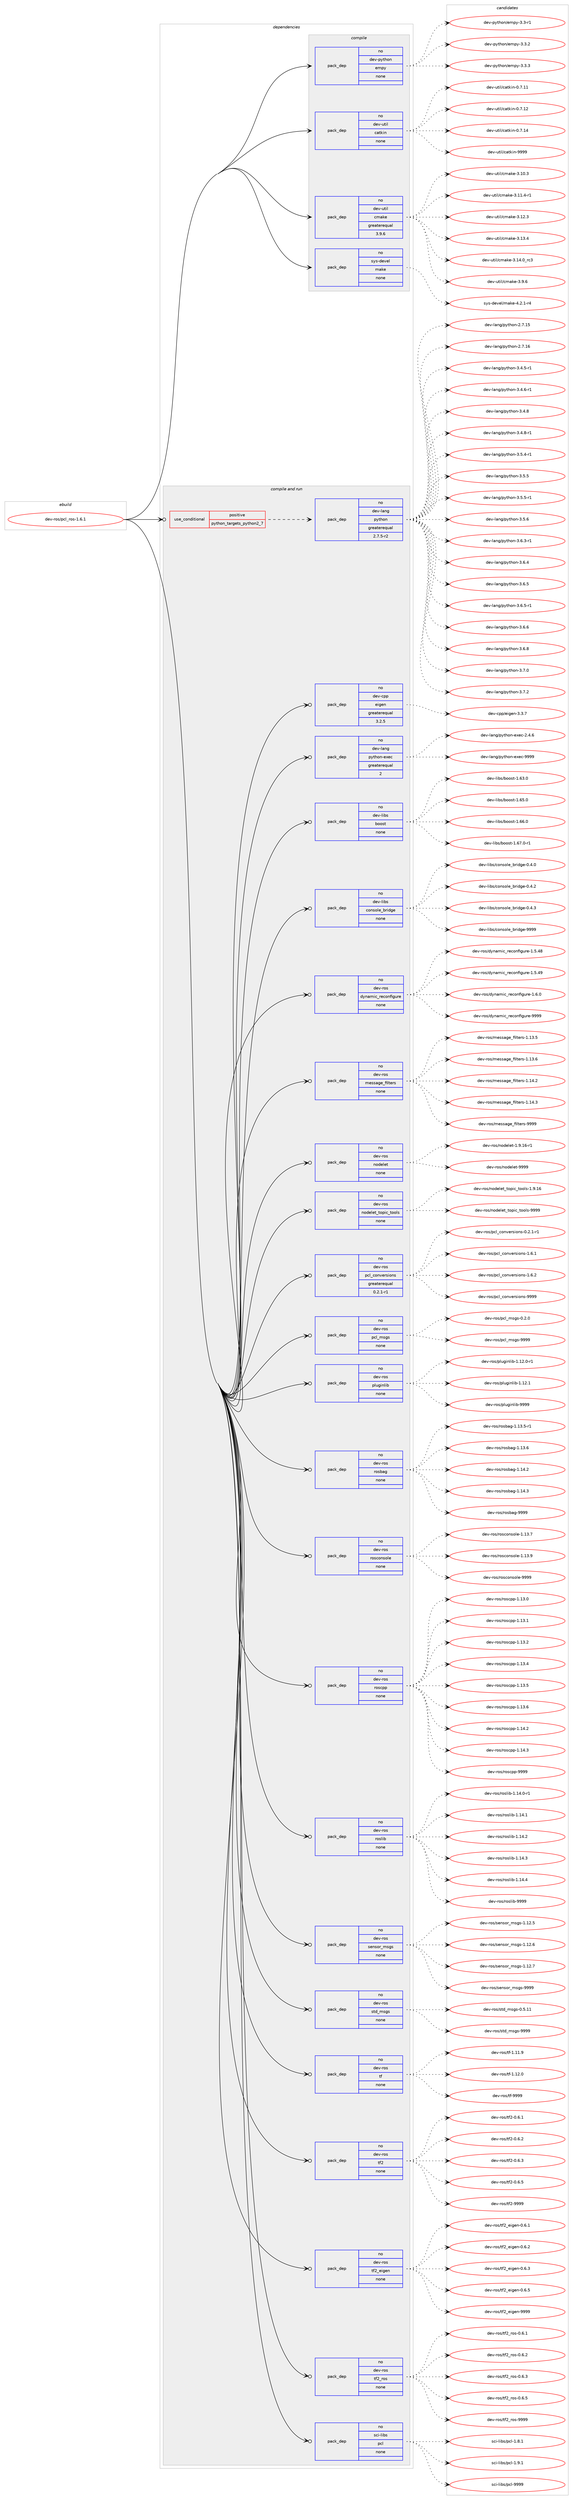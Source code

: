 digraph prolog {

# *************
# Graph options
# *************

newrank=true;
concentrate=true;
compound=true;
graph [rankdir=LR,fontname=Helvetica,fontsize=10,ranksep=1.5];#, ranksep=2.5, nodesep=0.2];
edge  [arrowhead=vee];
node  [fontname=Helvetica,fontsize=10];

# **********
# The ebuild
# **********

subgraph cluster_leftcol {
color=gray;
rank=same;
label=<<i>ebuild</i>>;
id [label="dev-ros/pcl_ros-1.6.1", color=red, width=4, href="../dev-ros/pcl_ros-1.6.1.svg"];
}

# ****************
# The dependencies
# ****************

subgraph cluster_midcol {
color=gray;
label=<<i>dependencies</i>>;
subgraph cluster_compile {
fillcolor="#eeeeee";
style=filled;
label=<<i>compile</i>>;
subgraph pack1048819 {
dependency1461537 [label=<<TABLE BORDER="0" CELLBORDER="1" CELLSPACING="0" CELLPADDING="4" WIDTH="220"><TR><TD ROWSPAN="6" CELLPADDING="30">pack_dep</TD></TR><TR><TD WIDTH="110">no</TD></TR><TR><TD>dev-python</TD></TR><TR><TD>empy</TD></TR><TR><TD>none</TD></TR><TR><TD></TD></TR></TABLE>>, shape=none, color=blue];
}
id:e -> dependency1461537:w [weight=20,style="solid",arrowhead="vee"];
subgraph pack1048820 {
dependency1461538 [label=<<TABLE BORDER="0" CELLBORDER="1" CELLSPACING="0" CELLPADDING="4" WIDTH="220"><TR><TD ROWSPAN="6" CELLPADDING="30">pack_dep</TD></TR><TR><TD WIDTH="110">no</TD></TR><TR><TD>dev-util</TD></TR><TR><TD>catkin</TD></TR><TR><TD>none</TD></TR><TR><TD></TD></TR></TABLE>>, shape=none, color=blue];
}
id:e -> dependency1461538:w [weight=20,style="solid",arrowhead="vee"];
subgraph pack1048821 {
dependency1461539 [label=<<TABLE BORDER="0" CELLBORDER="1" CELLSPACING="0" CELLPADDING="4" WIDTH="220"><TR><TD ROWSPAN="6" CELLPADDING="30">pack_dep</TD></TR><TR><TD WIDTH="110">no</TD></TR><TR><TD>dev-util</TD></TR><TR><TD>cmake</TD></TR><TR><TD>greaterequal</TD></TR><TR><TD>3.9.6</TD></TR></TABLE>>, shape=none, color=blue];
}
id:e -> dependency1461539:w [weight=20,style="solid",arrowhead="vee"];
subgraph pack1048822 {
dependency1461540 [label=<<TABLE BORDER="0" CELLBORDER="1" CELLSPACING="0" CELLPADDING="4" WIDTH="220"><TR><TD ROWSPAN="6" CELLPADDING="30">pack_dep</TD></TR><TR><TD WIDTH="110">no</TD></TR><TR><TD>sys-devel</TD></TR><TR><TD>make</TD></TR><TR><TD>none</TD></TR><TR><TD></TD></TR></TABLE>>, shape=none, color=blue];
}
id:e -> dependency1461540:w [weight=20,style="solid",arrowhead="vee"];
}
subgraph cluster_compileandrun {
fillcolor="#eeeeee";
style=filled;
label=<<i>compile and run</i>>;
subgraph cond389328 {
dependency1461541 [label=<<TABLE BORDER="0" CELLBORDER="1" CELLSPACING="0" CELLPADDING="4"><TR><TD ROWSPAN="3" CELLPADDING="10">use_conditional</TD></TR><TR><TD>positive</TD></TR><TR><TD>python_targets_python2_7</TD></TR></TABLE>>, shape=none, color=red];
subgraph pack1048823 {
dependency1461542 [label=<<TABLE BORDER="0" CELLBORDER="1" CELLSPACING="0" CELLPADDING="4" WIDTH="220"><TR><TD ROWSPAN="6" CELLPADDING="30">pack_dep</TD></TR><TR><TD WIDTH="110">no</TD></TR><TR><TD>dev-lang</TD></TR><TR><TD>python</TD></TR><TR><TD>greaterequal</TD></TR><TR><TD>2.7.5-r2</TD></TR></TABLE>>, shape=none, color=blue];
}
dependency1461541:e -> dependency1461542:w [weight=20,style="dashed",arrowhead="vee"];
}
id:e -> dependency1461541:w [weight=20,style="solid",arrowhead="odotvee"];
subgraph pack1048824 {
dependency1461543 [label=<<TABLE BORDER="0" CELLBORDER="1" CELLSPACING="0" CELLPADDING="4" WIDTH="220"><TR><TD ROWSPAN="6" CELLPADDING="30">pack_dep</TD></TR><TR><TD WIDTH="110">no</TD></TR><TR><TD>dev-cpp</TD></TR><TR><TD>eigen</TD></TR><TR><TD>greaterequal</TD></TR><TR><TD>3.2.5</TD></TR></TABLE>>, shape=none, color=blue];
}
id:e -> dependency1461543:w [weight=20,style="solid",arrowhead="odotvee"];
subgraph pack1048825 {
dependency1461544 [label=<<TABLE BORDER="0" CELLBORDER="1" CELLSPACING="0" CELLPADDING="4" WIDTH="220"><TR><TD ROWSPAN="6" CELLPADDING="30">pack_dep</TD></TR><TR><TD WIDTH="110">no</TD></TR><TR><TD>dev-lang</TD></TR><TR><TD>python-exec</TD></TR><TR><TD>greaterequal</TD></TR><TR><TD>2</TD></TR></TABLE>>, shape=none, color=blue];
}
id:e -> dependency1461544:w [weight=20,style="solid",arrowhead="odotvee"];
subgraph pack1048826 {
dependency1461545 [label=<<TABLE BORDER="0" CELLBORDER="1" CELLSPACING="0" CELLPADDING="4" WIDTH="220"><TR><TD ROWSPAN="6" CELLPADDING="30">pack_dep</TD></TR><TR><TD WIDTH="110">no</TD></TR><TR><TD>dev-libs</TD></TR><TR><TD>boost</TD></TR><TR><TD>none</TD></TR><TR><TD></TD></TR></TABLE>>, shape=none, color=blue];
}
id:e -> dependency1461545:w [weight=20,style="solid",arrowhead="odotvee"];
subgraph pack1048827 {
dependency1461546 [label=<<TABLE BORDER="0" CELLBORDER="1" CELLSPACING="0" CELLPADDING="4" WIDTH="220"><TR><TD ROWSPAN="6" CELLPADDING="30">pack_dep</TD></TR><TR><TD WIDTH="110">no</TD></TR><TR><TD>dev-libs</TD></TR><TR><TD>console_bridge</TD></TR><TR><TD>none</TD></TR><TR><TD></TD></TR></TABLE>>, shape=none, color=blue];
}
id:e -> dependency1461546:w [weight=20,style="solid",arrowhead="odotvee"];
subgraph pack1048828 {
dependency1461547 [label=<<TABLE BORDER="0" CELLBORDER="1" CELLSPACING="0" CELLPADDING="4" WIDTH="220"><TR><TD ROWSPAN="6" CELLPADDING="30">pack_dep</TD></TR><TR><TD WIDTH="110">no</TD></TR><TR><TD>dev-ros</TD></TR><TR><TD>dynamic_reconfigure</TD></TR><TR><TD>none</TD></TR><TR><TD></TD></TR></TABLE>>, shape=none, color=blue];
}
id:e -> dependency1461547:w [weight=20,style="solid",arrowhead="odotvee"];
subgraph pack1048829 {
dependency1461548 [label=<<TABLE BORDER="0" CELLBORDER="1" CELLSPACING="0" CELLPADDING="4" WIDTH="220"><TR><TD ROWSPAN="6" CELLPADDING="30">pack_dep</TD></TR><TR><TD WIDTH="110">no</TD></TR><TR><TD>dev-ros</TD></TR><TR><TD>message_filters</TD></TR><TR><TD>none</TD></TR><TR><TD></TD></TR></TABLE>>, shape=none, color=blue];
}
id:e -> dependency1461548:w [weight=20,style="solid",arrowhead="odotvee"];
subgraph pack1048830 {
dependency1461549 [label=<<TABLE BORDER="0" CELLBORDER="1" CELLSPACING="0" CELLPADDING="4" WIDTH="220"><TR><TD ROWSPAN="6" CELLPADDING="30">pack_dep</TD></TR><TR><TD WIDTH="110">no</TD></TR><TR><TD>dev-ros</TD></TR><TR><TD>nodelet</TD></TR><TR><TD>none</TD></TR><TR><TD></TD></TR></TABLE>>, shape=none, color=blue];
}
id:e -> dependency1461549:w [weight=20,style="solid",arrowhead="odotvee"];
subgraph pack1048831 {
dependency1461550 [label=<<TABLE BORDER="0" CELLBORDER="1" CELLSPACING="0" CELLPADDING="4" WIDTH="220"><TR><TD ROWSPAN="6" CELLPADDING="30">pack_dep</TD></TR><TR><TD WIDTH="110">no</TD></TR><TR><TD>dev-ros</TD></TR><TR><TD>nodelet_topic_tools</TD></TR><TR><TD>none</TD></TR><TR><TD></TD></TR></TABLE>>, shape=none, color=blue];
}
id:e -> dependency1461550:w [weight=20,style="solid",arrowhead="odotvee"];
subgraph pack1048832 {
dependency1461551 [label=<<TABLE BORDER="0" CELLBORDER="1" CELLSPACING="0" CELLPADDING="4" WIDTH="220"><TR><TD ROWSPAN="6" CELLPADDING="30">pack_dep</TD></TR><TR><TD WIDTH="110">no</TD></TR><TR><TD>dev-ros</TD></TR><TR><TD>pcl_conversions</TD></TR><TR><TD>greaterequal</TD></TR><TR><TD>0.2.1-r1</TD></TR></TABLE>>, shape=none, color=blue];
}
id:e -> dependency1461551:w [weight=20,style="solid",arrowhead="odotvee"];
subgraph pack1048833 {
dependency1461552 [label=<<TABLE BORDER="0" CELLBORDER="1" CELLSPACING="0" CELLPADDING="4" WIDTH="220"><TR><TD ROWSPAN="6" CELLPADDING="30">pack_dep</TD></TR><TR><TD WIDTH="110">no</TD></TR><TR><TD>dev-ros</TD></TR><TR><TD>pcl_msgs</TD></TR><TR><TD>none</TD></TR><TR><TD></TD></TR></TABLE>>, shape=none, color=blue];
}
id:e -> dependency1461552:w [weight=20,style="solid",arrowhead="odotvee"];
subgraph pack1048834 {
dependency1461553 [label=<<TABLE BORDER="0" CELLBORDER="1" CELLSPACING="0" CELLPADDING="4" WIDTH="220"><TR><TD ROWSPAN="6" CELLPADDING="30">pack_dep</TD></TR><TR><TD WIDTH="110">no</TD></TR><TR><TD>dev-ros</TD></TR><TR><TD>pluginlib</TD></TR><TR><TD>none</TD></TR><TR><TD></TD></TR></TABLE>>, shape=none, color=blue];
}
id:e -> dependency1461553:w [weight=20,style="solid",arrowhead="odotvee"];
subgraph pack1048835 {
dependency1461554 [label=<<TABLE BORDER="0" CELLBORDER="1" CELLSPACING="0" CELLPADDING="4" WIDTH="220"><TR><TD ROWSPAN="6" CELLPADDING="30">pack_dep</TD></TR><TR><TD WIDTH="110">no</TD></TR><TR><TD>dev-ros</TD></TR><TR><TD>rosbag</TD></TR><TR><TD>none</TD></TR><TR><TD></TD></TR></TABLE>>, shape=none, color=blue];
}
id:e -> dependency1461554:w [weight=20,style="solid",arrowhead="odotvee"];
subgraph pack1048836 {
dependency1461555 [label=<<TABLE BORDER="0" CELLBORDER="1" CELLSPACING="0" CELLPADDING="4" WIDTH="220"><TR><TD ROWSPAN="6" CELLPADDING="30">pack_dep</TD></TR><TR><TD WIDTH="110">no</TD></TR><TR><TD>dev-ros</TD></TR><TR><TD>rosconsole</TD></TR><TR><TD>none</TD></TR><TR><TD></TD></TR></TABLE>>, shape=none, color=blue];
}
id:e -> dependency1461555:w [weight=20,style="solid",arrowhead="odotvee"];
subgraph pack1048837 {
dependency1461556 [label=<<TABLE BORDER="0" CELLBORDER="1" CELLSPACING="0" CELLPADDING="4" WIDTH="220"><TR><TD ROWSPAN="6" CELLPADDING="30">pack_dep</TD></TR><TR><TD WIDTH="110">no</TD></TR><TR><TD>dev-ros</TD></TR><TR><TD>roscpp</TD></TR><TR><TD>none</TD></TR><TR><TD></TD></TR></TABLE>>, shape=none, color=blue];
}
id:e -> dependency1461556:w [weight=20,style="solid",arrowhead="odotvee"];
subgraph pack1048838 {
dependency1461557 [label=<<TABLE BORDER="0" CELLBORDER="1" CELLSPACING="0" CELLPADDING="4" WIDTH="220"><TR><TD ROWSPAN="6" CELLPADDING="30">pack_dep</TD></TR><TR><TD WIDTH="110">no</TD></TR><TR><TD>dev-ros</TD></TR><TR><TD>roslib</TD></TR><TR><TD>none</TD></TR><TR><TD></TD></TR></TABLE>>, shape=none, color=blue];
}
id:e -> dependency1461557:w [weight=20,style="solid",arrowhead="odotvee"];
subgraph pack1048839 {
dependency1461558 [label=<<TABLE BORDER="0" CELLBORDER="1" CELLSPACING="0" CELLPADDING="4" WIDTH="220"><TR><TD ROWSPAN="6" CELLPADDING="30">pack_dep</TD></TR><TR><TD WIDTH="110">no</TD></TR><TR><TD>dev-ros</TD></TR><TR><TD>sensor_msgs</TD></TR><TR><TD>none</TD></TR><TR><TD></TD></TR></TABLE>>, shape=none, color=blue];
}
id:e -> dependency1461558:w [weight=20,style="solid",arrowhead="odotvee"];
subgraph pack1048840 {
dependency1461559 [label=<<TABLE BORDER="0" CELLBORDER="1" CELLSPACING="0" CELLPADDING="4" WIDTH="220"><TR><TD ROWSPAN="6" CELLPADDING="30">pack_dep</TD></TR><TR><TD WIDTH="110">no</TD></TR><TR><TD>dev-ros</TD></TR><TR><TD>std_msgs</TD></TR><TR><TD>none</TD></TR><TR><TD></TD></TR></TABLE>>, shape=none, color=blue];
}
id:e -> dependency1461559:w [weight=20,style="solid",arrowhead="odotvee"];
subgraph pack1048841 {
dependency1461560 [label=<<TABLE BORDER="0" CELLBORDER="1" CELLSPACING="0" CELLPADDING="4" WIDTH="220"><TR><TD ROWSPAN="6" CELLPADDING="30">pack_dep</TD></TR><TR><TD WIDTH="110">no</TD></TR><TR><TD>dev-ros</TD></TR><TR><TD>tf</TD></TR><TR><TD>none</TD></TR><TR><TD></TD></TR></TABLE>>, shape=none, color=blue];
}
id:e -> dependency1461560:w [weight=20,style="solid",arrowhead="odotvee"];
subgraph pack1048842 {
dependency1461561 [label=<<TABLE BORDER="0" CELLBORDER="1" CELLSPACING="0" CELLPADDING="4" WIDTH="220"><TR><TD ROWSPAN="6" CELLPADDING="30">pack_dep</TD></TR><TR><TD WIDTH="110">no</TD></TR><TR><TD>dev-ros</TD></TR><TR><TD>tf2</TD></TR><TR><TD>none</TD></TR><TR><TD></TD></TR></TABLE>>, shape=none, color=blue];
}
id:e -> dependency1461561:w [weight=20,style="solid",arrowhead="odotvee"];
subgraph pack1048843 {
dependency1461562 [label=<<TABLE BORDER="0" CELLBORDER="1" CELLSPACING="0" CELLPADDING="4" WIDTH="220"><TR><TD ROWSPAN="6" CELLPADDING="30">pack_dep</TD></TR><TR><TD WIDTH="110">no</TD></TR><TR><TD>dev-ros</TD></TR><TR><TD>tf2_eigen</TD></TR><TR><TD>none</TD></TR><TR><TD></TD></TR></TABLE>>, shape=none, color=blue];
}
id:e -> dependency1461562:w [weight=20,style="solid",arrowhead="odotvee"];
subgraph pack1048844 {
dependency1461563 [label=<<TABLE BORDER="0" CELLBORDER="1" CELLSPACING="0" CELLPADDING="4" WIDTH="220"><TR><TD ROWSPAN="6" CELLPADDING="30">pack_dep</TD></TR><TR><TD WIDTH="110">no</TD></TR><TR><TD>dev-ros</TD></TR><TR><TD>tf2_ros</TD></TR><TR><TD>none</TD></TR><TR><TD></TD></TR></TABLE>>, shape=none, color=blue];
}
id:e -> dependency1461563:w [weight=20,style="solid",arrowhead="odotvee"];
subgraph pack1048845 {
dependency1461564 [label=<<TABLE BORDER="0" CELLBORDER="1" CELLSPACING="0" CELLPADDING="4" WIDTH="220"><TR><TD ROWSPAN="6" CELLPADDING="30">pack_dep</TD></TR><TR><TD WIDTH="110">no</TD></TR><TR><TD>sci-libs</TD></TR><TR><TD>pcl</TD></TR><TR><TD>none</TD></TR><TR><TD></TD></TR></TABLE>>, shape=none, color=blue];
}
id:e -> dependency1461564:w [weight=20,style="solid",arrowhead="odotvee"];
}
subgraph cluster_run {
fillcolor="#eeeeee";
style=filled;
label=<<i>run</i>>;
}
}

# **************
# The candidates
# **************

subgraph cluster_choices {
rank=same;
color=gray;
label=<<i>candidates</i>>;

subgraph choice1048819 {
color=black;
nodesep=1;
choice1001011184511212111610411111047101109112121455146514511449 [label="dev-python/empy-3.3-r1", color=red, width=4,href="../dev-python/empy-3.3-r1.svg"];
choice1001011184511212111610411111047101109112121455146514650 [label="dev-python/empy-3.3.2", color=red, width=4,href="../dev-python/empy-3.3.2.svg"];
choice1001011184511212111610411111047101109112121455146514651 [label="dev-python/empy-3.3.3", color=red, width=4,href="../dev-python/empy-3.3.3.svg"];
dependency1461537:e -> choice1001011184511212111610411111047101109112121455146514511449:w [style=dotted,weight="100"];
dependency1461537:e -> choice1001011184511212111610411111047101109112121455146514650:w [style=dotted,weight="100"];
dependency1461537:e -> choice1001011184511212111610411111047101109112121455146514651:w [style=dotted,weight="100"];
}
subgraph choice1048820 {
color=black;
nodesep=1;
choice1001011184511711610510847999711610710511045484655464949 [label="dev-util/catkin-0.7.11", color=red, width=4,href="../dev-util/catkin-0.7.11.svg"];
choice1001011184511711610510847999711610710511045484655464950 [label="dev-util/catkin-0.7.12", color=red, width=4,href="../dev-util/catkin-0.7.12.svg"];
choice1001011184511711610510847999711610710511045484655464952 [label="dev-util/catkin-0.7.14", color=red, width=4,href="../dev-util/catkin-0.7.14.svg"];
choice100101118451171161051084799971161071051104557575757 [label="dev-util/catkin-9999", color=red, width=4,href="../dev-util/catkin-9999.svg"];
dependency1461538:e -> choice1001011184511711610510847999711610710511045484655464949:w [style=dotted,weight="100"];
dependency1461538:e -> choice1001011184511711610510847999711610710511045484655464950:w [style=dotted,weight="100"];
dependency1461538:e -> choice1001011184511711610510847999711610710511045484655464952:w [style=dotted,weight="100"];
dependency1461538:e -> choice100101118451171161051084799971161071051104557575757:w [style=dotted,weight="100"];
}
subgraph choice1048821 {
color=black;
nodesep=1;
choice1001011184511711610510847991099710710145514649484651 [label="dev-util/cmake-3.10.3", color=red, width=4,href="../dev-util/cmake-3.10.3.svg"];
choice10010111845117116105108479910997107101455146494946524511449 [label="dev-util/cmake-3.11.4-r1", color=red, width=4,href="../dev-util/cmake-3.11.4-r1.svg"];
choice1001011184511711610510847991099710710145514649504651 [label="dev-util/cmake-3.12.3", color=red, width=4,href="../dev-util/cmake-3.12.3.svg"];
choice1001011184511711610510847991099710710145514649514652 [label="dev-util/cmake-3.13.4", color=red, width=4,href="../dev-util/cmake-3.13.4.svg"];
choice1001011184511711610510847991099710710145514649524648951149951 [label="dev-util/cmake-3.14.0_rc3", color=red, width=4,href="../dev-util/cmake-3.14.0_rc3.svg"];
choice10010111845117116105108479910997107101455146574654 [label="dev-util/cmake-3.9.6", color=red, width=4,href="../dev-util/cmake-3.9.6.svg"];
dependency1461539:e -> choice1001011184511711610510847991099710710145514649484651:w [style=dotted,weight="100"];
dependency1461539:e -> choice10010111845117116105108479910997107101455146494946524511449:w [style=dotted,weight="100"];
dependency1461539:e -> choice1001011184511711610510847991099710710145514649504651:w [style=dotted,weight="100"];
dependency1461539:e -> choice1001011184511711610510847991099710710145514649514652:w [style=dotted,weight="100"];
dependency1461539:e -> choice1001011184511711610510847991099710710145514649524648951149951:w [style=dotted,weight="100"];
dependency1461539:e -> choice10010111845117116105108479910997107101455146574654:w [style=dotted,weight="100"];
}
subgraph choice1048822 {
color=black;
nodesep=1;
choice1151211154510010111810110847109971071014552465046494511452 [label="sys-devel/make-4.2.1-r4", color=red, width=4,href="../sys-devel/make-4.2.1-r4.svg"];
dependency1461540:e -> choice1151211154510010111810110847109971071014552465046494511452:w [style=dotted,weight="100"];
}
subgraph choice1048823 {
color=black;
nodesep=1;
choice10010111845108971101034711212111610411111045504655464953 [label="dev-lang/python-2.7.15", color=red, width=4,href="../dev-lang/python-2.7.15.svg"];
choice10010111845108971101034711212111610411111045504655464954 [label="dev-lang/python-2.7.16", color=red, width=4,href="../dev-lang/python-2.7.16.svg"];
choice1001011184510897110103471121211161041111104551465246534511449 [label="dev-lang/python-3.4.5-r1", color=red, width=4,href="../dev-lang/python-3.4.5-r1.svg"];
choice1001011184510897110103471121211161041111104551465246544511449 [label="dev-lang/python-3.4.6-r1", color=red, width=4,href="../dev-lang/python-3.4.6-r1.svg"];
choice100101118451089711010347112121116104111110455146524656 [label="dev-lang/python-3.4.8", color=red, width=4,href="../dev-lang/python-3.4.8.svg"];
choice1001011184510897110103471121211161041111104551465246564511449 [label="dev-lang/python-3.4.8-r1", color=red, width=4,href="../dev-lang/python-3.4.8-r1.svg"];
choice1001011184510897110103471121211161041111104551465346524511449 [label="dev-lang/python-3.5.4-r1", color=red, width=4,href="../dev-lang/python-3.5.4-r1.svg"];
choice100101118451089711010347112121116104111110455146534653 [label="dev-lang/python-3.5.5", color=red, width=4,href="../dev-lang/python-3.5.5.svg"];
choice1001011184510897110103471121211161041111104551465346534511449 [label="dev-lang/python-3.5.5-r1", color=red, width=4,href="../dev-lang/python-3.5.5-r1.svg"];
choice100101118451089711010347112121116104111110455146534654 [label="dev-lang/python-3.5.6", color=red, width=4,href="../dev-lang/python-3.5.6.svg"];
choice1001011184510897110103471121211161041111104551465446514511449 [label="dev-lang/python-3.6.3-r1", color=red, width=4,href="../dev-lang/python-3.6.3-r1.svg"];
choice100101118451089711010347112121116104111110455146544652 [label="dev-lang/python-3.6.4", color=red, width=4,href="../dev-lang/python-3.6.4.svg"];
choice100101118451089711010347112121116104111110455146544653 [label="dev-lang/python-3.6.5", color=red, width=4,href="../dev-lang/python-3.6.5.svg"];
choice1001011184510897110103471121211161041111104551465446534511449 [label="dev-lang/python-3.6.5-r1", color=red, width=4,href="../dev-lang/python-3.6.5-r1.svg"];
choice100101118451089711010347112121116104111110455146544654 [label="dev-lang/python-3.6.6", color=red, width=4,href="../dev-lang/python-3.6.6.svg"];
choice100101118451089711010347112121116104111110455146544656 [label="dev-lang/python-3.6.8", color=red, width=4,href="../dev-lang/python-3.6.8.svg"];
choice100101118451089711010347112121116104111110455146554648 [label="dev-lang/python-3.7.0", color=red, width=4,href="../dev-lang/python-3.7.0.svg"];
choice100101118451089711010347112121116104111110455146554650 [label="dev-lang/python-3.7.2", color=red, width=4,href="../dev-lang/python-3.7.2.svg"];
dependency1461542:e -> choice10010111845108971101034711212111610411111045504655464953:w [style=dotted,weight="100"];
dependency1461542:e -> choice10010111845108971101034711212111610411111045504655464954:w [style=dotted,weight="100"];
dependency1461542:e -> choice1001011184510897110103471121211161041111104551465246534511449:w [style=dotted,weight="100"];
dependency1461542:e -> choice1001011184510897110103471121211161041111104551465246544511449:w [style=dotted,weight="100"];
dependency1461542:e -> choice100101118451089711010347112121116104111110455146524656:w [style=dotted,weight="100"];
dependency1461542:e -> choice1001011184510897110103471121211161041111104551465246564511449:w [style=dotted,weight="100"];
dependency1461542:e -> choice1001011184510897110103471121211161041111104551465346524511449:w [style=dotted,weight="100"];
dependency1461542:e -> choice100101118451089711010347112121116104111110455146534653:w [style=dotted,weight="100"];
dependency1461542:e -> choice1001011184510897110103471121211161041111104551465346534511449:w [style=dotted,weight="100"];
dependency1461542:e -> choice100101118451089711010347112121116104111110455146534654:w [style=dotted,weight="100"];
dependency1461542:e -> choice1001011184510897110103471121211161041111104551465446514511449:w [style=dotted,weight="100"];
dependency1461542:e -> choice100101118451089711010347112121116104111110455146544652:w [style=dotted,weight="100"];
dependency1461542:e -> choice100101118451089711010347112121116104111110455146544653:w [style=dotted,weight="100"];
dependency1461542:e -> choice1001011184510897110103471121211161041111104551465446534511449:w [style=dotted,weight="100"];
dependency1461542:e -> choice100101118451089711010347112121116104111110455146544654:w [style=dotted,weight="100"];
dependency1461542:e -> choice100101118451089711010347112121116104111110455146544656:w [style=dotted,weight="100"];
dependency1461542:e -> choice100101118451089711010347112121116104111110455146554648:w [style=dotted,weight="100"];
dependency1461542:e -> choice100101118451089711010347112121116104111110455146554650:w [style=dotted,weight="100"];
}
subgraph choice1048824 {
color=black;
nodesep=1;
choice100101118459911211247101105103101110455146514655 [label="dev-cpp/eigen-3.3.7", color=red, width=4,href="../dev-cpp/eigen-3.3.7.svg"];
dependency1461543:e -> choice100101118459911211247101105103101110455146514655:w [style=dotted,weight="100"];
}
subgraph choice1048825 {
color=black;
nodesep=1;
choice1001011184510897110103471121211161041111104510112010199455046524654 [label="dev-lang/python-exec-2.4.6", color=red, width=4,href="../dev-lang/python-exec-2.4.6.svg"];
choice10010111845108971101034711212111610411111045101120101994557575757 [label="dev-lang/python-exec-9999", color=red, width=4,href="../dev-lang/python-exec-9999.svg"];
dependency1461544:e -> choice1001011184510897110103471121211161041111104510112010199455046524654:w [style=dotted,weight="100"];
dependency1461544:e -> choice10010111845108971101034711212111610411111045101120101994557575757:w [style=dotted,weight="100"];
}
subgraph choice1048826 {
color=black;
nodesep=1;
choice1001011184510810598115479811111111511645494654514648 [label="dev-libs/boost-1.63.0", color=red, width=4,href="../dev-libs/boost-1.63.0.svg"];
choice1001011184510810598115479811111111511645494654534648 [label="dev-libs/boost-1.65.0", color=red, width=4,href="../dev-libs/boost-1.65.0.svg"];
choice1001011184510810598115479811111111511645494654544648 [label="dev-libs/boost-1.66.0", color=red, width=4,href="../dev-libs/boost-1.66.0.svg"];
choice10010111845108105981154798111111115116454946545546484511449 [label="dev-libs/boost-1.67.0-r1", color=red, width=4,href="../dev-libs/boost-1.67.0-r1.svg"];
dependency1461545:e -> choice1001011184510810598115479811111111511645494654514648:w [style=dotted,weight="100"];
dependency1461545:e -> choice1001011184510810598115479811111111511645494654534648:w [style=dotted,weight="100"];
dependency1461545:e -> choice1001011184510810598115479811111111511645494654544648:w [style=dotted,weight="100"];
dependency1461545:e -> choice10010111845108105981154798111111115116454946545546484511449:w [style=dotted,weight="100"];
}
subgraph choice1048827 {
color=black;
nodesep=1;
choice100101118451081059811547991111101151111081019598114105100103101454846524648 [label="dev-libs/console_bridge-0.4.0", color=red, width=4,href="../dev-libs/console_bridge-0.4.0.svg"];
choice100101118451081059811547991111101151111081019598114105100103101454846524650 [label="dev-libs/console_bridge-0.4.2", color=red, width=4,href="../dev-libs/console_bridge-0.4.2.svg"];
choice100101118451081059811547991111101151111081019598114105100103101454846524651 [label="dev-libs/console_bridge-0.4.3", color=red, width=4,href="../dev-libs/console_bridge-0.4.3.svg"];
choice1001011184510810598115479911111011511110810195981141051001031014557575757 [label="dev-libs/console_bridge-9999", color=red, width=4,href="../dev-libs/console_bridge-9999.svg"];
dependency1461546:e -> choice100101118451081059811547991111101151111081019598114105100103101454846524648:w [style=dotted,weight="100"];
dependency1461546:e -> choice100101118451081059811547991111101151111081019598114105100103101454846524650:w [style=dotted,weight="100"];
dependency1461546:e -> choice100101118451081059811547991111101151111081019598114105100103101454846524651:w [style=dotted,weight="100"];
dependency1461546:e -> choice1001011184510810598115479911111011511110810195981141051001031014557575757:w [style=dotted,weight="100"];
}
subgraph choice1048828 {
color=black;
nodesep=1;
choice10010111845114111115471001211109710910599951141019911111010210510311711410145494653465256 [label="dev-ros/dynamic_reconfigure-1.5.48", color=red, width=4,href="../dev-ros/dynamic_reconfigure-1.5.48.svg"];
choice10010111845114111115471001211109710910599951141019911111010210510311711410145494653465257 [label="dev-ros/dynamic_reconfigure-1.5.49", color=red, width=4,href="../dev-ros/dynamic_reconfigure-1.5.49.svg"];
choice100101118451141111154710012111097109105999511410199111110102105103117114101454946544648 [label="dev-ros/dynamic_reconfigure-1.6.0", color=red, width=4,href="../dev-ros/dynamic_reconfigure-1.6.0.svg"];
choice1001011184511411111547100121110971091059995114101991111101021051031171141014557575757 [label="dev-ros/dynamic_reconfigure-9999", color=red, width=4,href="../dev-ros/dynamic_reconfigure-9999.svg"];
dependency1461547:e -> choice10010111845114111115471001211109710910599951141019911111010210510311711410145494653465256:w [style=dotted,weight="100"];
dependency1461547:e -> choice10010111845114111115471001211109710910599951141019911111010210510311711410145494653465257:w [style=dotted,weight="100"];
dependency1461547:e -> choice100101118451141111154710012111097109105999511410199111110102105103117114101454946544648:w [style=dotted,weight="100"];
dependency1461547:e -> choice1001011184511411111547100121110971091059995114101991111101021051031171141014557575757:w [style=dotted,weight="100"];
}
subgraph choice1048829 {
color=black;
nodesep=1;
choice1001011184511411111547109101115115971031019510210510811610111411545494649514653 [label="dev-ros/message_filters-1.13.5", color=red, width=4,href="../dev-ros/message_filters-1.13.5.svg"];
choice1001011184511411111547109101115115971031019510210510811610111411545494649514654 [label="dev-ros/message_filters-1.13.6", color=red, width=4,href="../dev-ros/message_filters-1.13.6.svg"];
choice1001011184511411111547109101115115971031019510210510811610111411545494649524650 [label="dev-ros/message_filters-1.14.2", color=red, width=4,href="../dev-ros/message_filters-1.14.2.svg"];
choice1001011184511411111547109101115115971031019510210510811610111411545494649524651 [label="dev-ros/message_filters-1.14.3", color=red, width=4,href="../dev-ros/message_filters-1.14.3.svg"];
choice100101118451141111154710910111511597103101951021051081161011141154557575757 [label="dev-ros/message_filters-9999", color=red, width=4,href="../dev-ros/message_filters-9999.svg"];
dependency1461548:e -> choice1001011184511411111547109101115115971031019510210510811610111411545494649514653:w [style=dotted,weight="100"];
dependency1461548:e -> choice1001011184511411111547109101115115971031019510210510811610111411545494649514654:w [style=dotted,weight="100"];
dependency1461548:e -> choice1001011184511411111547109101115115971031019510210510811610111411545494649524650:w [style=dotted,weight="100"];
dependency1461548:e -> choice1001011184511411111547109101115115971031019510210510811610111411545494649524651:w [style=dotted,weight="100"];
dependency1461548:e -> choice100101118451141111154710910111511597103101951021051081161011141154557575757:w [style=dotted,weight="100"];
}
subgraph choice1048830 {
color=black;
nodesep=1;
choice1001011184511411111547110111100101108101116454946574649544511449 [label="dev-ros/nodelet-1.9.16-r1", color=red, width=4,href="../dev-ros/nodelet-1.9.16-r1.svg"];
choice10010111845114111115471101111001011081011164557575757 [label="dev-ros/nodelet-9999", color=red, width=4,href="../dev-ros/nodelet-9999.svg"];
dependency1461549:e -> choice1001011184511411111547110111100101108101116454946574649544511449:w [style=dotted,weight="100"];
dependency1461549:e -> choice10010111845114111115471101111001011081011164557575757:w [style=dotted,weight="100"];
}
subgraph choice1048831 {
color=black;
nodesep=1;
choice100101118451141111154711011110010110810111695116111112105999511611111110811545494657464954 [label="dev-ros/nodelet_topic_tools-1.9.16", color=red, width=4,href="../dev-ros/nodelet_topic_tools-1.9.16.svg"];
choice10010111845114111115471101111001011081011169511611111210599951161111111081154557575757 [label="dev-ros/nodelet_topic_tools-9999", color=red, width=4,href="../dev-ros/nodelet_topic_tools-9999.svg"];
dependency1461550:e -> choice100101118451141111154711011110010110810111695116111112105999511611111110811545494657464954:w [style=dotted,weight="100"];
dependency1461550:e -> choice10010111845114111115471101111001011081011169511611111210599951161111111081154557575757:w [style=dotted,weight="100"];
}
subgraph choice1048832 {
color=black;
nodesep=1;
choice10010111845114111115471129910895991111101181011141151051111101154548465046494511449 [label="dev-ros/pcl_conversions-0.2.1-r1", color=red, width=4,href="../dev-ros/pcl_conversions-0.2.1-r1.svg"];
choice1001011184511411111547112991089599111110118101114115105111110115454946544649 [label="dev-ros/pcl_conversions-1.6.1", color=red, width=4,href="../dev-ros/pcl_conversions-1.6.1.svg"];
choice1001011184511411111547112991089599111110118101114115105111110115454946544650 [label="dev-ros/pcl_conversions-1.6.2", color=red, width=4,href="../dev-ros/pcl_conversions-1.6.2.svg"];
choice10010111845114111115471129910895991111101181011141151051111101154557575757 [label="dev-ros/pcl_conversions-9999", color=red, width=4,href="../dev-ros/pcl_conversions-9999.svg"];
dependency1461551:e -> choice10010111845114111115471129910895991111101181011141151051111101154548465046494511449:w [style=dotted,weight="100"];
dependency1461551:e -> choice1001011184511411111547112991089599111110118101114115105111110115454946544649:w [style=dotted,weight="100"];
dependency1461551:e -> choice1001011184511411111547112991089599111110118101114115105111110115454946544650:w [style=dotted,weight="100"];
dependency1461551:e -> choice10010111845114111115471129910895991111101181011141151051111101154557575757:w [style=dotted,weight="100"];
}
subgraph choice1048833 {
color=black;
nodesep=1;
choice10010111845114111115471129910895109115103115454846504648 [label="dev-ros/pcl_msgs-0.2.0", color=red, width=4,href="../dev-ros/pcl_msgs-0.2.0.svg"];
choice100101118451141111154711299108951091151031154557575757 [label="dev-ros/pcl_msgs-9999", color=red, width=4,href="../dev-ros/pcl_msgs-9999.svg"];
dependency1461552:e -> choice10010111845114111115471129910895109115103115454846504648:w [style=dotted,weight="100"];
dependency1461552:e -> choice100101118451141111154711299108951091151031154557575757:w [style=dotted,weight="100"];
}
subgraph choice1048834 {
color=black;
nodesep=1;
choice100101118451141111154711210811710310511010810598454946495046484511449 [label="dev-ros/pluginlib-1.12.0-r1", color=red, width=4,href="../dev-ros/pluginlib-1.12.0-r1.svg"];
choice10010111845114111115471121081171031051101081059845494649504649 [label="dev-ros/pluginlib-1.12.1", color=red, width=4,href="../dev-ros/pluginlib-1.12.1.svg"];
choice1001011184511411111547112108117103105110108105984557575757 [label="dev-ros/pluginlib-9999", color=red, width=4,href="../dev-ros/pluginlib-9999.svg"];
dependency1461553:e -> choice100101118451141111154711210811710310511010810598454946495046484511449:w [style=dotted,weight="100"];
dependency1461553:e -> choice10010111845114111115471121081171031051101081059845494649504649:w [style=dotted,weight="100"];
dependency1461553:e -> choice1001011184511411111547112108117103105110108105984557575757:w [style=dotted,weight="100"];
}
subgraph choice1048835 {
color=black;
nodesep=1;
choice10010111845114111115471141111159897103454946495146534511449 [label="dev-ros/rosbag-1.13.5-r1", color=red, width=4,href="../dev-ros/rosbag-1.13.5-r1.svg"];
choice1001011184511411111547114111115989710345494649514654 [label="dev-ros/rosbag-1.13.6", color=red, width=4,href="../dev-ros/rosbag-1.13.6.svg"];
choice1001011184511411111547114111115989710345494649524650 [label="dev-ros/rosbag-1.14.2", color=red, width=4,href="../dev-ros/rosbag-1.14.2.svg"];
choice1001011184511411111547114111115989710345494649524651 [label="dev-ros/rosbag-1.14.3", color=red, width=4,href="../dev-ros/rosbag-1.14.3.svg"];
choice100101118451141111154711411111598971034557575757 [label="dev-ros/rosbag-9999", color=red, width=4,href="../dev-ros/rosbag-9999.svg"];
dependency1461554:e -> choice10010111845114111115471141111159897103454946495146534511449:w [style=dotted,weight="100"];
dependency1461554:e -> choice1001011184511411111547114111115989710345494649514654:w [style=dotted,weight="100"];
dependency1461554:e -> choice1001011184511411111547114111115989710345494649524650:w [style=dotted,weight="100"];
dependency1461554:e -> choice1001011184511411111547114111115989710345494649524651:w [style=dotted,weight="100"];
dependency1461554:e -> choice100101118451141111154711411111598971034557575757:w [style=dotted,weight="100"];
}
subgraph choice1048836 {
color=black;
nodesep=1;
choice10010111845114111115471141111159911111011511110810145494649514655 [label="dev-ros/rosconsole-1.13.7", color=red, width=4,href="../dev-ros/rosconsole-1.13.7.svg"];
choice10010111845114111115471141111159911111011511110810145494649514657 [label="dev-ros/rosconsole-1.13.9", color=red, width=4,href="../dev-ros/rosconsole-1.13.9.svg"];
choice1001011184511411111547114111115991111101151111081014557575757 [label="dev-ros/rosconsole-9999", color=red, width=4,href="../dev-ros/rosconsole-9999.svg"];
dependency1461555:e -> choice10010111845114111115471141111159911111011511110810145494649514655:w [style=dotted,weight="100"];
dependency1461555:e -> choice10010111845114111115471141111159911111011511110810145494649514657:w [style=dotted,weight="100"];
dependency1461555:e -> choice1001011184511411111547114111115991111101151111081014557575757:w [style=dotted,weight="100"];
}
subgraph choice1048837 {
color=black;
nodesep=1;
choice10010111845114111115471141111159911211245494649514648 [label="dev-ros/roscpp-1.13.0", color=red, width=4,href="../dev-ros/roscpp-1.13.0.svg"];
choice10010111845114111115471141111159911211245494649514649 [label="dev-ros/roscpp-1.13.1", color=red, width=4,href="../dev-ros/roscpp-1.13.1.svg"];
choice10010111845114111115471141111159911211245494649514650 [label="dev-ros/roscpp-1.13.2", color=red, width=4,href="../dev-ros/roscpp-1.13.2.svg"];
choice10010111845114111115471141111159911211245494649514652 [label="dev-ros/roscpp-1.13.4", color=red, width=4,href="../dev-ros/roscpp-1.13.4.svg"];
choice10010111845114111115471141111159911211245494649514653 [label="dev-ros/roscpp-1.13.5", color=red, width=4,href="../dev-ros/roscpp-1.13.5.svg"];
choice10010111845114111115471141111159911211245494649514654 [label="dev-ros/roscpp-1.13.6", color=red, width=4,href="../dev-ros/roscpp-1.13.6.svg"];
choice10010111845114111115471141111159911211245494649524650 [label="dev-ros/roscpp-1.14.2", color=red, width=4,href="../dev-ros/roscpp-1.14.2.svg"];
choice10010111845114111115471141111159911211245494649524651 [label="dev-ros/roscpp-1.14.3", color=red, width=4,href="../dev-ros/roscpp-1.14.3.svg"];
choice1001011184511411111547114111115991121124557575757 [label="dev-ros/roscpp-9999", color=red, width=4,href="../dev-ros/roscpp-9999.svg"];
dependency1461556:e -> choice10010111845114111115471141111159911211245494649514648:w [style=dotted,weight="100"];
dependency1461556:e -> choice10010111845114111115471141111159911211245494649514649:w [style=dotted,weight="100"];
dependency1461556:e -> choice10010111845114111115471141111159911211245494649514650:w [style=dotted,weight="100"];
dependency1461556:e -> choice10010111845114111115471141111159911211245494649514652:w [style=dotted,weight="100"];
dependency1461556:e -> choice10010111845114111115471141111159911211245494649514653:w [style=dotted,weight="100"];
dependency1461556:e -> choice10010111845114111115471141111159911211245494649514654:w [style=dotted,weight="100"];
dependency1461556:e -> choice10010111845114111115471141111159911211245494649524650:w [style=dotted,weight="100"];
dependency1461556:e -> choice10010111845114111115471141111159911211245494649524651:w [style=dotted,weight="100"];
dependency1461556:e -> choice1001011184511411111547114111115991121124557575757:w [style=dotted,weight="100"];
}
subgraph choice1048838 {
color=black;
nodesep=1;
choice100101118451141111154711411111510810598454946495246484511449 [label="dev-ros/roslib-1.14.0-r1", color=red, width=4,href="../dev-ros/roslib-1.14.0-r1.svg"];
choice10010111845114111115471141111151081059845494649524649 [label="dev-ros/roslib-1.14.1", color=red, width=4,href="../dev-ros/roslib-1.14.1.svg"];
choice10010111845114111115471141111151081059845494649524650 [label="dev-ros/roslib-1.14.2", color=red, width=4,href="../dev-ros/roslib-1.14.2.svg"];
choice10010111845114111115471141111151081059845494649524651 [label="dev-ros/roslib-1.14.3", color=red, width=4,href="../dev-ros/roslib-1.14.3.svg"];
choice10010111845114111115471141111151081059845494649524652 [label="dev-ros/roslib-1.14.4", color=red, width=4,href="../dev-ros/roslib-1.14.4.svg"];
choice1001011184511411111547114111115108105984557575757 [label="dev-ros/roslib-9999", color=red, width=4,href="../dev-ros/roslib-9999.svg"];
dependency1461557:e -> choice100101118451141111154711411111510810598454946495246484511449:w [style=dotted,weight="100"];
dependency1461557:e -> choice10010111845114111115471141111151081059845494649524649:w [style=dotted,weight="100"];
dependency1461557:e -> choice10010111845114111115471141111151081059845494649524650:w [style=dotted,weight="100"];
dependency1461557:e -> choice10010111845114111115471141111151081059845494649524651:w [style=dotted,weight="100"];
dependency1461557:e -> choice10010111845114111115471141111151081059845494649524652:w [style=dotted,weight="100"];
dependency1461557:e -> choice1001011184511411111547114111115108105984557575757:w [style=dotted,weight="100"];
}
subgraph choice1048839 {
color=black;
nodesep=1;
choice10010111845114111115471151011101151111149510911510311545494649504653 [label="dev-ros/sensor_msgs-1.12.5", color=red, width=4,href="../dev-ros/sensor_msgs-1.12.5.svg"];
choice10010111845114111115471151011101151111149510911510311545494649504654 [label="dev-ros/sensor_msgs-1.12.6", color=red, width=4,href="../dev-ros/sensor_msgs-1.12.6.svg"];
choice10010111845114111115471151011101151111149510911510311545494649504655 [label="dev-ros/sensor_msgs-1.12.7", color=red, width=4,href="../dev-ros/sensor_msgs-1.12.7.svg"];
choice1001011184511411111547115101110115111114951091151031154557575757 [label="dev-ros/sensor_msgs-9999", color=red, width=4,href="../dev-ros/sensor_msgs-9999.svg"];
dependency1461558:e -> choice10010111845114111115471151011101151111149510911510311545494649504653:w [style=dotted,weight="100"];
dependency1461558:e -> choice10010111845114111115471151011101151111149510911510311545494649504654:w [style=dotted,weight="100"];
dependency1461558:e -> choice10010111845114111115471151011101151111149510911510311545494649504655:w [style=dotted,weight="100"];
dependency1461558:e -> choice1001011184511411111547115101110115111114951091151031154557575757:w [style=dotted,weight="100"];
}
subgraph choice1048840 {
color=black;
nodesep=1;
choice10010111845114111115471151161009510911510311545484653464949 [label="dev-ros/std_msgs-0.5.11", color=red, width=4,href="../dev-ros/std_msgs-0.5.11.svg"];
choice1001011184511411111547115116100951091151031154557575757 [label="dev-ros/std_msgs-9999", color=red, width=4,href="../dev-ros/std_msgs-9999.svg"];
dependency1461559:e -> choice10010111845114111115471151161009510911510311545484653464949:w [style=dotted,weight="100"];
dependency1461559:e -> choice1001011184511411111547115116100951091151031154557575757:w [style=dotted,weight="100"];
}
subgraph choice1048841 {
color=black;
nodesep=1;
choice100101118451141111154711610245494649494657 [label="dev-ros/tf-1.11.9", color=red, width=4,href="../dev-ros/tf-1.11.9.svg"];
choice100101118451141111154711610245494649504648 [label="dev-ros/tf-1.12.0", color=red, width=4,href="../dev-ros/tf-1.12.0.svg"];
choice10010111845114111115471161024557575757 [label="dev-ros/tf-9999", color=red, width=4,href="../dev-ros/tf-9999.svg"];
dependency1461560:e -> choice100101118451141111154711610245494649494657:w [style=dotted,weight="100"];
dependency1461560:e -> choice100101118451141111154711610245494649504648:w [style=dotted,weight="100"];
dependency1461560:e -> choice10010111845114111115471161024557575757:w [style=dotted,weight="100"];
}
subgraph choice1048842 {
color=black;
nodesep=1;
choice100101118451141111154711610250454846544649 [label="dev-ros/tf2-0.6.1", color=red, width=4,href="../dev-ros/tf2-0.6.1.svg"];
choice100101118451141111154711610250454846544650 [label="dev-ros/tf2-0.6.2", color=red, width=4,href="../dev-ros/tf2-0.6.2.svg"];
choice100101118451141111154711610250454846544651 [label="dev-ros/tf2-0.6.3", color=red, width=4,href="../dev-ros/tf2-0.6.3.svg"];
choice100101118451141111154711610250454846544653 [label="dev-ros/tf2-0.6.5", color=red, width=4,href="../dev-ros/tf2-0.6.5.svg"];
choice1001011184511411111547116102504557575757 [label="dev-ros/tf2-9999", color=red, width=4,href="../dev-ros/tf2-9999.svg"];
dependency1461561:e -> choice100101118451141111154711610250454846544649:w [style=dotted,weight="100"];
dependency1461561:e -> choice100101118451141111154711610250454846544650:w [style=dotted,weight="100"];
dependency1461561:e -> choice100101118451141111154711610250454846544651:w [style=dotted,weight="100"];
dependency1461561:e -> choice100101118451141111154711610250454846544653:w [style=dotted,weight="100"];
dependency1461561:e -> choice1001011184511411111547116102504557575757:w [style=dotted,weight="100"];
}
subgraph choice1048843 {
color=black;
nodesep=1;
choice10010111845114111115471161025095101105103101110454846544649 [label="dev-ros/tf2_eigen-0.6.1", color=red, width=4,href="../dev-ros/tf2_eigen-0.6.1.svg"];
choice10010111845114111115471161025095101105103101110454846544650 [label="dev-ros/tf2_eigen-0.6.2", color=red, width=4,href="../dev-ros/tf2_eigen-0.6.2.svg"];
choice10010111845114111115471161025095101105103101110454846544651 [label="dev-ros/tf2_eigen-0.6.3", color=red, width=4,href="../dev-ros/tf2_eigen-0.6.3.svg"];
choice10010111845114111115471161025095101105103101110454846544653 [label="dev-ros/tf2_eigen-0.6.5", color=red, width=4,href="../dev-ros/tf2_eigen-0.6.5.svg"];
choice100101118451141111154711610250951011051031011104557575757 [label="dev-ros/tf2_eigen-9999", color=red, width=4,href="../dev-ros/tf2_eigen-9999.svg"];
dependency1461562:e -> choice10010111845114111115471161025095101105103101110454846544649:w [style=dotted,weight="100"];
dependency1461562:e -> choice10010111845114111115471161025095101105103101110454846544650:w [style=dotted,weight="100"];
dependency1461562:e -> choice10010111845114111115471161025095101105103101110454846544651:w [style=dotted,weight="100"];
dependency1461562:e -> choice10010111845114111115471161025095101105103101110454846544653:w [style=dotted,weight="100"];
dependency1461562:e -> choice100101118451141111154711610250951011051031011104557575757:w [style=dotted,weight="100"];
}
subgraph choice1048844 {
color=black;
nodesep=1;
choice10010111845114111115471161025095114111115454846544649 [label="dev-ros/tf2_ros-0.6.1", color=red, width=4,href="../dev-ros/tf2_ros-0.6.1.svg"];
choice10010111845114111115471161025095114111115454846544650 [label="dev-ros/tf2_ros-0.6.2", color=red, width=4,href="../dev-ros/tf2_ros-0.6.2.svg"];
choice10010111845114111115471161025095114111115454846544651 [label="dev-ros/tf2_ros-0.6.3", color=red, width=4,href="../dev-ros/tf2_ros-0.6.3.svg"];
choice10010111845114111115471161025095114111115454846544653 [label="dev-ros/tf2_ros-0.6.5", color=red, width=4,href="../dev-ros/tf2_ros-0.6.5.svg"];
choice100101118451141111154711610250951141111154557575757 [label="dev-ros/tf2_ros-9999", color=red, width=4,href="../dev-ros/tf2_ros-9999.svg"];
dependency1461563:e -> choice10010111845114111115471161025095114111115454846544649:w [style=dotted,weight="100"];
dependency1461563:e -> choice10010111845114111115471161025095114111115454846544650:w [style=dotted,weight="100"];
dependency1461563:e -> choice10010111845114111115471161025095114111115454846544651:w [style=dotted,weight="100"];
dependency1461563:e -> choice10010111845114111115471161025095114111115454846544653:w [style=dotted,weight="100"];
dependency1461563:e -> choice100101118451141111154711610250951141111154557575757:w [style=dotted,weight="100"];
}
subgraph choice1048845 {
color=black;
nodesep=1;
choice1159910545108105981154711299108454946564649 [label="sci-libs/pcl-1.8.1", color=red, width=4,href="../sci-libs/pcl-1.8.1.svg"];
choice1159910545108105981154711299108454946574649 [label="sci-libs/pcl-1.9.1", color=red, width=4,href="../sci-libs/pcl-1.9.1.svg"];
choice11599105451081059811547112991084557575757 [label="sci-libs/pcl-9999", color=red, width=4,href="../sci-libs/pcl-9999.svg"];
dependency1461564:e -> choice1159910545108105981154711299108454946564649:w [style=dotted,weight="100"];
dependency1461564:e -> choice1159910545108105981154711299108454946574649:w [style=dotted,weight="100"];
dependency1461564:e -> choice11599105451081059811547112991084557575757:w [style=dotted,weight="100"];
}
}

}
